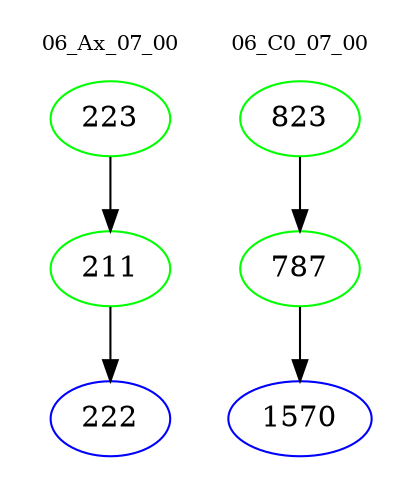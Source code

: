 digraph{
subgraph cluster_0 {
color = white
label = "06_Ax_07_00";
fontsize=10;
T0_223 [label="223", color="green"]
T0_223 -> T0_211 [color="black"]
T0_211 [label="211", color="green"]
T0_211 -> T0_222 [color="black"]
T0_222 [label="222", color="blue"]
}
subgraph cluster_1 {
color = white
label = "06_C0_07_00";
fontsize=10;
T1_823 [label="823", color="green"]
T1_823 -> T1_787 [color="black"]
T1_787 [label="787", color="green"]
T1_787 -> T1_1570 [color="black"]
T1_1570 [label="1570", color="blue"]
}
}
